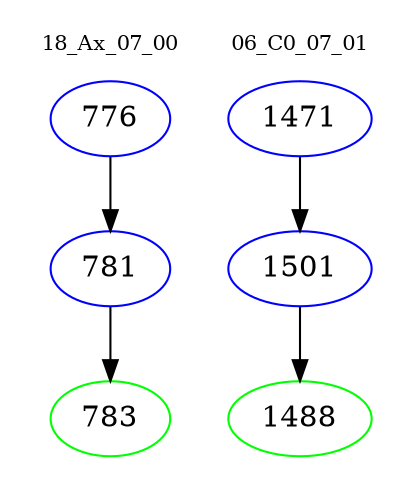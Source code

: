 digraph{
subgraph cluster_0 {
color = white
label = "18_Ax_07_00";
fontsize=10;
T0_776 [label="776", color="blue"]
T0_776 -> T0_781 [color="black"]
T0_781 [label="781", color="blue"]
T0_781 -> T0_783 [color="black"]
T0_783 [label="783", color="green"]
}
subgraph cluster_1 {
color = white
label = "06_C0_07_01";
fontsize=10;
T1_1471 [label="1471", color="blue"]
T1_1471 -> T1_1501 [color="black"]
T1_1501 [label="1501", color="blue"]
T1_1501 -> T1_1488 [color="black"]
T1_1488 [label="1488", color="green"]
}
}
